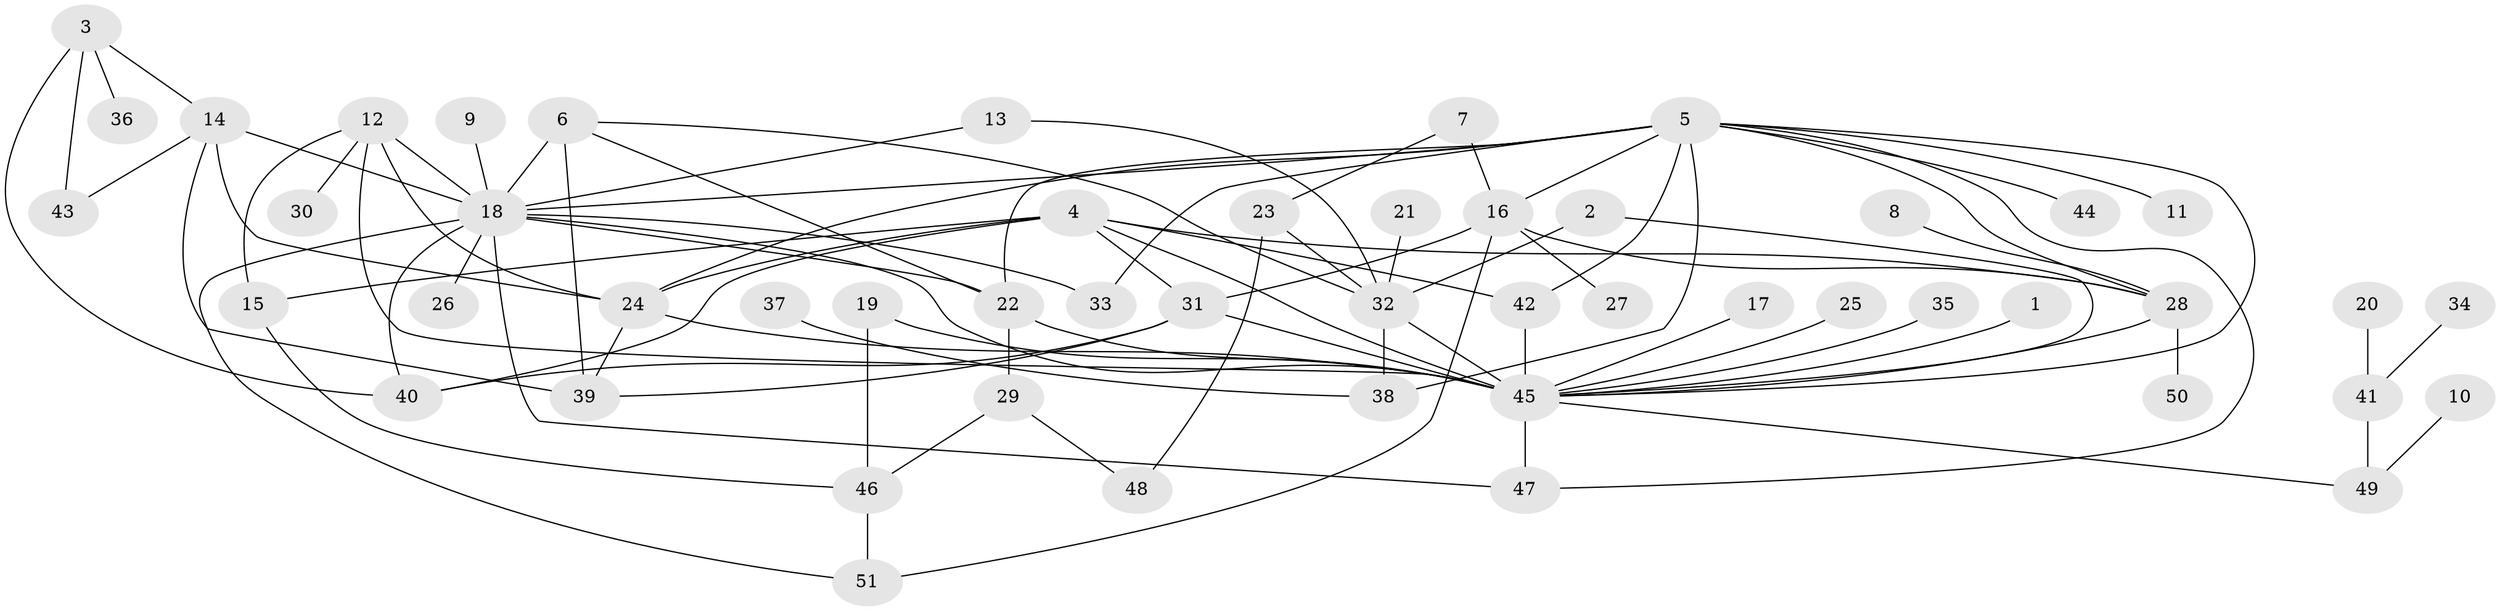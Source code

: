 // original degree distribution, {4: 0.09900990099009901, 25: 0.009900990099009901, 8: 0.019801980198019802, 1: 0.45544554455445546, 16: 0.009900990099009901, 5: 0.0297029702970297, 9: 0.0297029702970297, 2: 0.2079207920792079, 15: 0.009900990099009901, 6: 0.0297029702970297, 7: 0.009900990099009901, 3: 0.0891089108910891}
// Generated by graph-tools (version 1.1) at 2025/01/03/09/25 03:01:50]
// undirected, 51 vertices, 87 edges
graph export_dot {
graph [start="1"]
  node [color=gray90,style=filled];
  1;
  2;
  3;
  4;
  5;
  6;
  7;
  8;
  9;
  10;
  11;
  12;
  13;
  14;
  15;
  16;
  17;
  18;
  19;
  20;
  21;
  22;
  23;
  24;
  25;
  26;
  27;
  28;
  29;
  30;
  31;
  32;
  33;
  34;
  35;
  36;
  37;
  38;
  39;
  40;
  41;
  42;
  43;
  44;
  45;
  46;
  47;
  48;
  49;
  50;
  51;
  1 -- 45 [weight=1.0];
  2 -- 32 [weight=1.0];
  2 -- 45 [weight=1.0];
  3 -- 14 [weight=1.0];
  3 -- 36 [weight=1.0];
  3 -- 40 [weight=1.0];
  3 -- 43 [weight=1.0];
  4 -- 15 [weight=1.0];
  4 -- 24 [weight=1.0];
  4 -- 28 [weight=1.0];
  4 -- 31 [weight=1.0];
  4 -- 40 [weight=1.0];
  4 -- 42 [weight=1.0];
  4 -- 45 [weight=2.0];
  5 -- 11 [weight=1.0];
  5 -- 16 [weight=1.0];
  5 -- 18 [weight=1.0];
  5 -- 22 [weight=1.0];
  5 -- 24 [weight=1.0];
  5 -- 28 [weight=1.0];
  5 -- 33 [weight=1.0];
  5 -- 38 [weight=1.0];
  5 -- 42 [weight=1.0];
  5 -- 44 [weight=1.0];
  5 -- 45 [weight=1.0];
  5 -- 47 [weight=1.0];
  6 -- 18 [weight=1.0];
  6 -- 22 [weight=1.0];
  6 -- 32 [weight=1.0];
  6 -- 39 [weight=3.0];
  7 -- 16 [weight=1.0];
  7 -- 23 [weight=1.0];
  8 -- 28 [weight=1.0];
  9 -- 18 [weight=1.0];
  10 -- 49 [weight=1.0];
  12 -- 15 [weight=1.0];
  12 -- 18 [weight=1.0];
  12 -- 24 [weight=1.0];
  12 -- 30 [weight=1.0];
  12 -- 45 [weight=1.0];
  13 -- 18 [weight=1.0];
  13 -- 32 [weight=1.0];
  14 -- 18 [weight=1.0];
  14 -- 24 [weight=1.0];
  14 -- 39 [weight=1.0];
  14 -- 43 [weight=1.0];
  15 -- 46 [weight=1.0];
  16 -- 27 [weight=1.0];
  16 -- 28 [weight=1.0];
  16 -- 31 [weight=1.0];
  16 -- 51 [weight=1.0];
  17 -- 45 [weight=1.0];
  18 -- 22 [weight=1.0];
  18 -- 26 [weight=1.0];
  18 -- 33 [weight=1.0];
  18 -- 40 [weight=1.0];
  18 -- 45 [weight=1.0];
  18 -- 47 [weight=1.0];
  18 -- 51 [weight=1.0];
  19 -- 45 [weight=2.0];
  19 -- 46 [weight=1.0];
  20 -- 41 [weight=1.0];
  21 -- 32 [weight=1.0];
  22 -- 29 [weight=1.0];
  22 -- 45 [weight=1.0];
  23 -- 32 [weight=1.0];
  23 -- 48 [weight=1.0];
  24 -- 39 [weight=1.0];
  24 -- 45 [weight=2.0];
  25 -- 45 [weight=1.0];
  28 -- 45 [weight=1.0];
  28 -- 50 [weight=1.0];
  29 -- 46 [weight=1.0];
  29 -- 48 [weight=1.0];
  31 -- 39 [weight=1.0];
  31 -- 40 [weight=1.0];
  31 -- 45 [weight=1.0];
  32 -- 38 [weight=1.0];
  32 -- 45 [weight=1.0];
  34 -- 41 [weight=1.0];
  35 -- 45 [weight=1.0];
  37 -- 38 [weight=1.0];
  41 -- 49 [weight=1.0];
  42 -- 45 [weight=1.0];
  45 -- 47 [weight=1.0];
  45 -- 49 [weight=1.0];
  46 -- 51 [weight=1.0];
}

